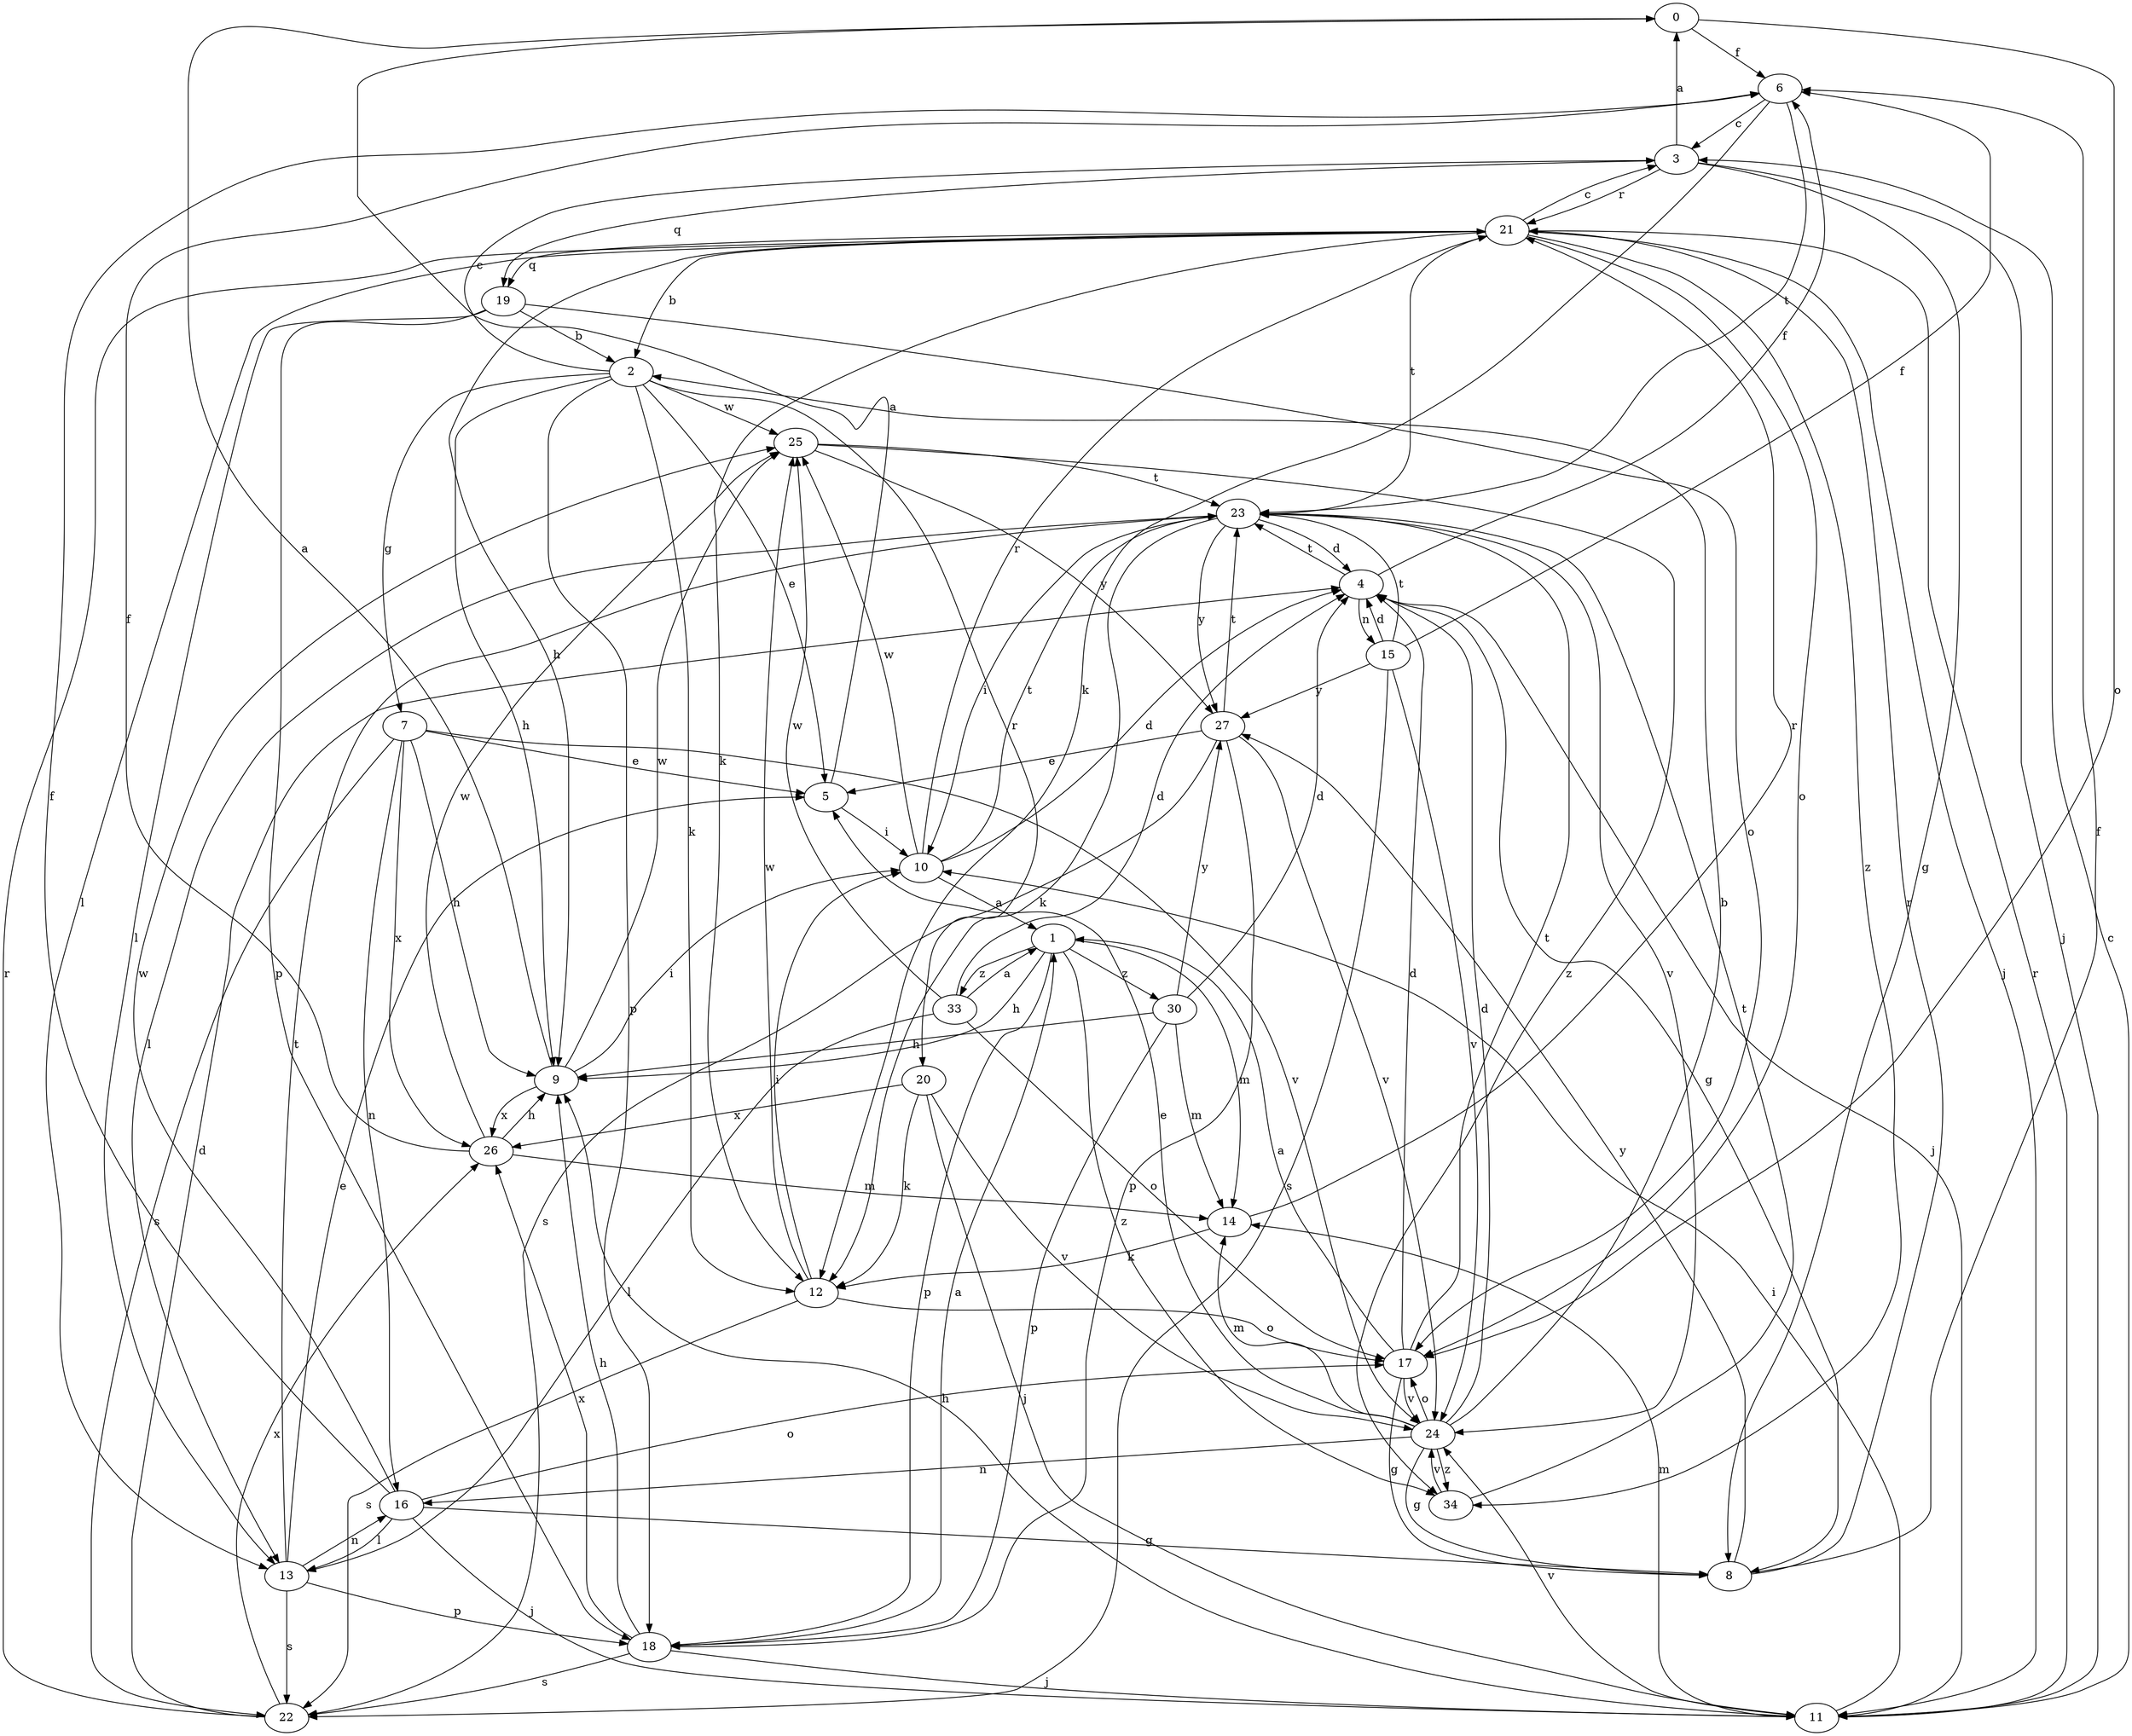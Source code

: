 strict digraph  {
0;
1;
2;
3;
4;
5;
6;
7;
8;
9;
10;
11;
12;
13;
14;
15;
16;
17;
18;
19;
20;
21;
22;
23;
24;
25;
26;
27;
30;
33;
34;
0 -> 6  [label=f];
0 -> 17  [label=o];
1 -> 9  [label=h];
1 -> 14  [label=m];
1 -> 18  [label=p];
1 -> 30  [label=z];
1 -> 33  [label=z];
1 -> 34  [label=z];
2 -> 3  [label=c];
2 -> 5  [label=e];
2 -> 7  [label=g];
2 -> 9  [label=h];
2 -> 12  [label=k];
2 -> 18  [label=p];
2 -> 20  [label=r];
2 -> 25  [label=w];
3 -> 0  [label=a];
3 -> 8  [label=g];
3 -> 11  [label=j];
3 -> 19  [label=q];
3 -> 21  [label=r];
4 -> 6  [label=f];
4 -> 8  [label=g];
4 -> 11  [label=j];
4 -> 15  [label=n];
4 -> 23  [label=t];
5 -> 0  [label=a];
5 -> 10  [label=i];
6 -> 3  [label=c];
6 -> 12  [label=k];
6 -> 23  [label=t];
7 -> 5  [label=e];
7 -> 9  [label=h];
7 -> 16  [label=n];
7 -> 22  [label=s];
7 -> 24  [label=v];
7 -> 26  [label=x];
8 -> 6  [label=f];
8 -> 21  [label=r];
8 -> 27  [label=y];
9 -> 0  [label=a];
9 -> 10  [label=i];
9 -> 25  [label=w];
9 -> 26  [label=x];
10 -> 1  [label=a];
10 -> 4  [label=d];
10 -> 21  [label=r];
10 -> 23  [label=t];
10 -> 25  [label=w];
11 -> 3  [label=c];
11 -> 9  [label=h];
11 -> 10  [label=i];
11 -> 14  [label=m];
11 -> 21  [label=r];
11 -> 24  [label=v];
12 -> 10  [label=i];
12 -> 17  [label=o];
12 -> 22  [label=s];
12 -> 25  [label=w];
13 -> 5  [label=e];
13 -> 16  [label=n];
13 -> 18  [label=p];
13 -> 22  [label=s];
13 -> 23  [label=t];
14 -> 12  [label=k];
14 -> 21  [label=r];
15 -> 4  [label=d];
15 -> 6  [label=f];
15 -> 22  [label=s];
15 -> 23  [label=t];
15 -> 24  [label=v];
15 -> 27  [label=y];
16 -> 6  [label=f];
16 -> 8  [label=g];
16 -> 11  [label=j];
16 -> 13  [label=l];
16 -> 17  [label=o];
16 -> 25  [label=w];
17 -> 1  [label=a];
17 -> 4  [label=d];
17 -> 8  [label=g];
17 -> 23  [label=t];
17 -> 24  [label=v];
18 -> 1  [label=a];
18 -> 9  [label=h];
18 -> 11  [label=j];
18 -> 22  [label=s];
18 -> 26  [label=x];
19 -> 2  [label=b];
19 -> 13  [label=l];
19 -> 17  [label=o];
19 -> 18  [label=p];
20 -> 11  [label=j];
20 -> 12  [label=k];
20 -> 24  [label=v];
20 -> 26  [label=x];
21 -> 2  [label=b];
21 -> 3  [label=c];
21 -> 9  [label=h];
21 -> 11  [label=j];
21 -> 12  [label=k];
21 -> 13  [label=l];
21 -> 17  [label=o];
21 -> 19  [label=q];
21 -> 23  [label=t];
21 -> 34  [label=z];
22 -> 4  [label=d];
22 -> 21  [label=r];
22 -> 26  [label=x];
23 -> 4  [label=d];
23 -> 10  [label=i];
23 -> 12  [label=k];
23 -> 13  [label=l];
23 -> 24  [label=v];
23 -> 27  [label=y];
24 -> 2  [label=b];
24 -> 4  [label=d];
24 -> 5  [label=e];
24 -> 8  [label=g];
24 -> 14  [label=m];
24 -> 16  [label=n];
24 -> 17  [label=o];
24 -> 34  [label=z];
25 -> 23  [label=t];
25 -> 27  [label=y];
25 -> 34  [label=z];
26 -> 6  [label=f];
26 -> 9  [label=h];
26 -> 14  [label=m];
26 -> 25  [label=w];
27 -> 5  [label=e];
27 -> 18  [label=p];
27 -> 22  [label=s];
27 -> 23  [label=t];
27 -> 24  [label=v];
30 -> 4  [label=d];
30 -> 9  [label=h];
30 -> 14  [label=m];
30 -> 18  [label=p];
30 -> 27  [label=y];
33 -> 1  [label=a];
33 -> 4  [label=d];
33 -> 13  [label=l];
33 -> 17  [label=o];
33 -> 25  [label=w];
34 -> 23  [label=t];
34 -> 24  [label=v];
}
